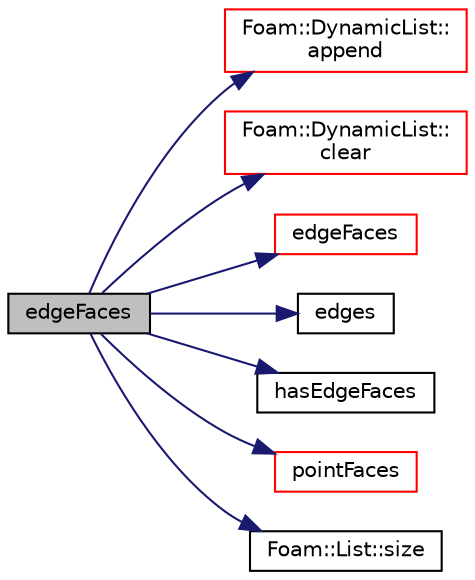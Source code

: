 digraph "edgeFaces"
{
  bgcolor="transparent";
  edge [fontname="Helvetica",fontsize="10",labelfontname="Helvetica",labelfontsize="10"];
  node [fontname="Helvetica",fontsize="10",shape=record];
  rankdir="LR";
  Node1 [label="edgeFaces",height=0.2,width=0.4,color="black", fillcolor="grey75", style="filled", fontcolor="black"];
  Node1 -> Node2 [color="midnightblue",fontsize="10",style="solid",fontname="Helvetica"];
  Node2 [label="Foam::DynamicList::\lappend",height=0.2,width=0.4,color="red",URL="$a00612.html#a7b67b42af715604376ad63a681dee6d8",tooltip="Append an element at the end of the list. "];
  Node1 -> Node3 [color="midnightblue",fontsize="10",style="solid",fontname="Helvetica"];
  Node3 [label="Foam::DynamicList::\lclear",height=0.2,width=0.4,color="red",URL="$a00612.html#ac8bb3912a3ce86b15842e79d0b421204",tooltip="Clear the addressed list, i.e. set the size to zero. "];
  Node1 -> Node4 [color="midnightblue",fontsize="10",style="solid",fontname="Helvetica"];
  Node4 [label="edgeFaces",height=0.2,width=0.4,color="red",URL="$a02018.html#ab456054a1e7e1a07261799f50167916f"];
  Node1 -> Node5 [color="midnightblue",fontsize="10",style="solid",fontname="Helvetica"];
  Node5 [label="edges",height=0.2,width=0.4,color="black",URL="$a02018.html#aae82d34fe433288eb6b1f9dea53675c8",tooltip="Return mesh edges. Uses calcEdges. "];
  Node1 -> Node6 [color="midnightblue",fontsize="10",style="solid",fontname="Helvetica"];
  Node6 [label="hasEdgeFaces",height=0.2,width=0.4,color="black",URL="$a02018.html#add68cc1bafbb6d9128497e732f640468"];
  Node1 -> Node7 [color="midnightblue",fontsize="10",style="solid",fontname="Helvetica"];
  Node7 [label="pointFaces",height=0.2,width=0.4,color="red",URL="$a02018.html#a758f775d09e1be4cdd80daea4e402f55"];
  Node1 -> Node8 [color="midnightblue",fontsize="10",style="solid",fontname="Helvetica"];
  Node8 [label="Foam::List::size",height=0.2,width=0.4,color="black",URL="$a01397.html#a8a5f6fa29bd4b500caf186f60245b384",tooltip="Override size to be inconsistent with allocated storage. "];
}
